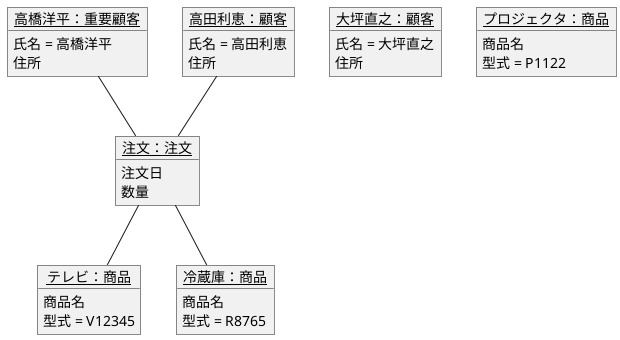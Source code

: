 @startuml
object "<u>高橋洋平：重要顧客</u>" as k1{
氏名 = 高橋洋平
住所
}
object "<u>高田利恵：顧客</u>" as k2{
氏名 = 高田利恵
住所
}
object "<u>大坪直之：顧客</u>" as k3{
氏名 = 大坪直之
住所
}
object "<u>テレビ：商品</u>" as s1{
商品名
型式 = V12345
}
object "<u>冷蔵庫：商品</u>" as s2{
商品名
型式 = R8765
}
object "<u>プロジェクタ：商品</u>" as s3{
商品名
型式 = P1122
}
object "<u>注文：注文</u>" as t1{
注文日
数量
}
k1 -- t1
k2 -- t1
t1 -- s1
t1 -- s2

@enduml